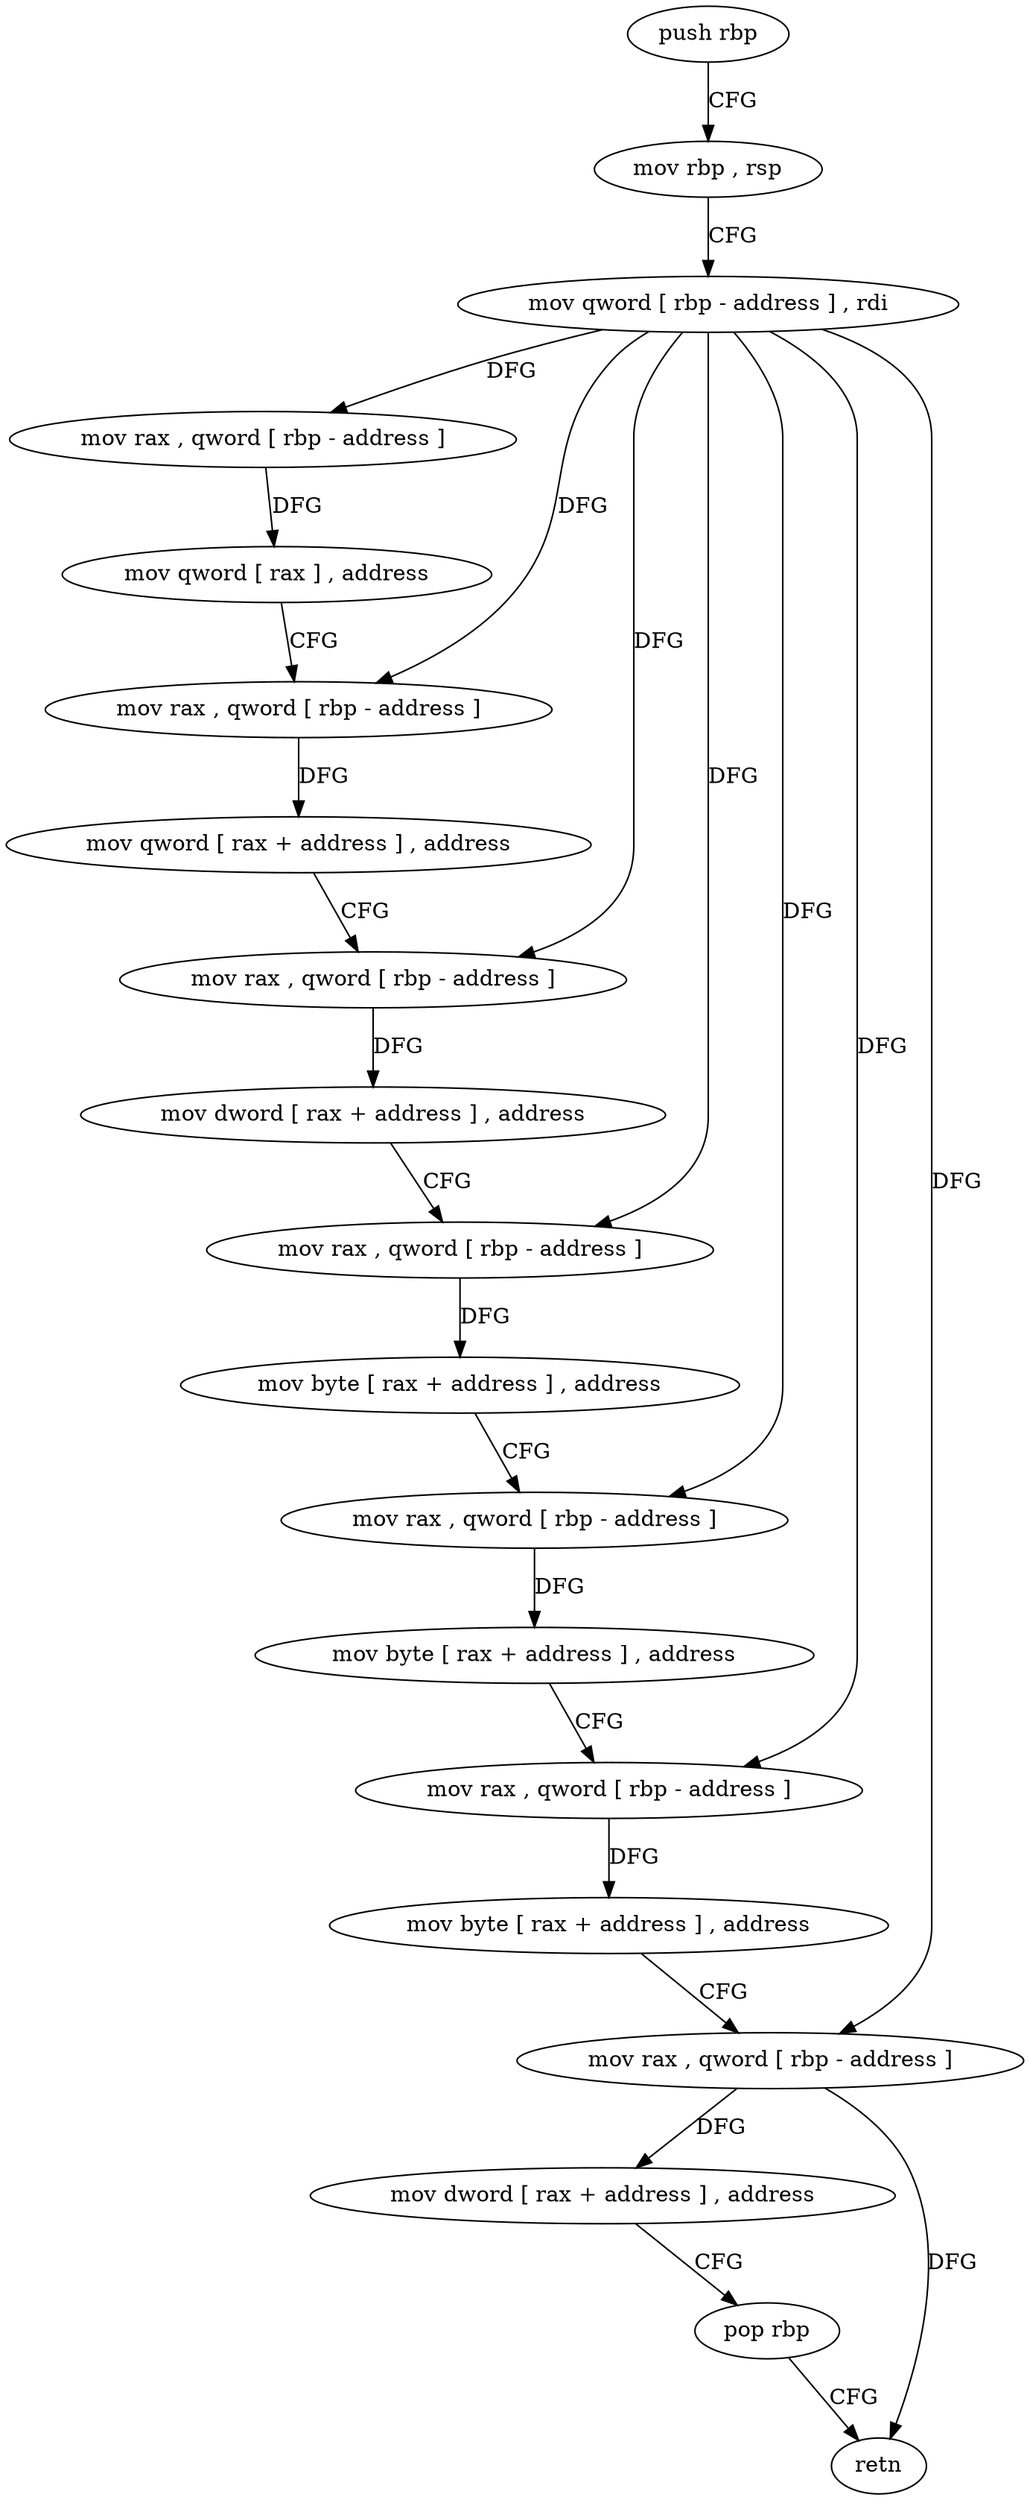 digraph "func" {
"119216" [label = "push rbp" ]
"119217" [label = "mov rbp , rsp" ]
"119220" [label = "mov qword [ rbp - address ] , rdi" ]
"119224" [label = "mov rax , qword [ rbp - address ]" ]
"119228" [label = "mov qword [ rax ] , address" ]
"119235" [label = "mov rax , qword [ rbp - address ]" ]
"119239" [label = "mov qword [ rax + address ] , address" ]
"119247" [label = "mov rax , qword [ rbp - address ]" ]
"119251" [label = "mov dword [ rax + address ] , address" ]
"119258" [label = "mov rax , qword [ rbp - address ]" ]
"119262" [label = "mov byte [ rax + address ] , address" ]
"119266" [label = "mov rax , qword [ rbp - address ]" ]
"119270" [label = "mov byte [ rax + address ] , address" ]
"119274" [label = "mov rax , qword [ rbp - address ]" ]
"119278" [label = "mov byte [ rax + address ] , address" ]
"119282" [label = "mov rax , qword [ rbp - address ]" ]
"119286" [label = "mov dword [ rax + address ] , address" ]
"119293" [label = "pop rbp" ]
"119294" [label = "retn" ]
"119216" -> "119217" [ label = "CFG" ]
"119217" -> "119220" [ label = "CFG" ]
"119220" -> "119224" [ label = "DFG" ]
"119220" -> "119235" [ label = "DFG" ]
"119220" -> "119247" [ label = "DFG" ]
"119220" -> "119258" [ label = "DFG" ]
"119220" -> "119266" [ label = "DFG" ]
"119220" -> "119274" [ label = "DFG" ]
"119220" -> "119282" [ label = "DFG" ]
"119224" -> "119228" [ label = "DFG" ]
"119228" -> "119235" [ label = "CFG" ]
"119235" -> "119239" [ label = "DFG" ]
"119239" -> "119247" [ label = "CFG" ]
"119247" -> "119251" [ label = "DFG" ]
"119251" -> "119258" [ label = "CFG" ]
"119258" -> "119262" [ label = "DFG" ]
"119262" -> "119266" [ label = "CFG" ]
"119266" -> "119270" [ label = "DFG" ]
"119270" -> "119274" [ label = "CFG" ]
"119274" -> "119278" [ label = "DFG" ]
"119278" -> "119282" [ label = "CFG" ]
"119282" -> "119286" [ label = "DFG" ]
"119282" -> "119294" [ label = "DFG" ]
"119286" -> "119293" [ label = "CFG" ]
"119293" -> "119294" [ label = "CFG" ]
}
